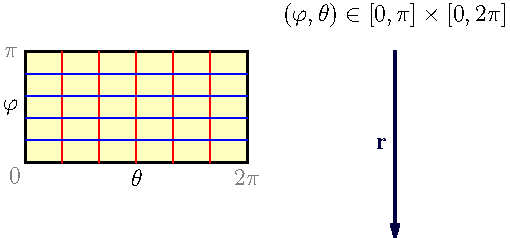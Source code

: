 size(9cm);
usepackage("amsmath");

filldraw(box((0,0),(6,3)), paleyellow, black+1.2);

for (int i=1; i<=5; ++i) {
  draw((i,0)--(i,3), red);
}


for (int i=1; i<=4; ++i) {
  draw((0,3*i/5)--(6,3*i/5), blue);
}
label("$\varphi$", (0,1.5), dir(180));
label("$\theta$", (3,0), dir(-90));
label("$0$", (0,0), dir(225), grey);
label("$\pi$", (0,3), dir(180), grey);
label("$2\pi$", (6,0), dir(-90), grey);

label("$(\varphi, \theta) \in [0,\pi] \times [0,2\pi]$", (10,4));

draw("$\mathbf{r}$", (10,3)--(10,-2), darkblue+1.5, EndArrow(6));
